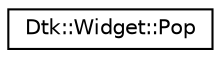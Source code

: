digraph "类继承关系图"
{
  edge [fontname="Helvetica",fontsize="10",labelfontname="Helvetica",labelfontsize="10"];
  node [fontname="Helvetica",fontsize="10",shape=record];
  rankdir="LR";
  Node0 [label="Dtk::Widget::Pop",height=0.2,width=0.4,color="black", fillcolor="white", style="filled",URL="$struct_dtk_1_1_widget_1_1_pop.html"];
}
